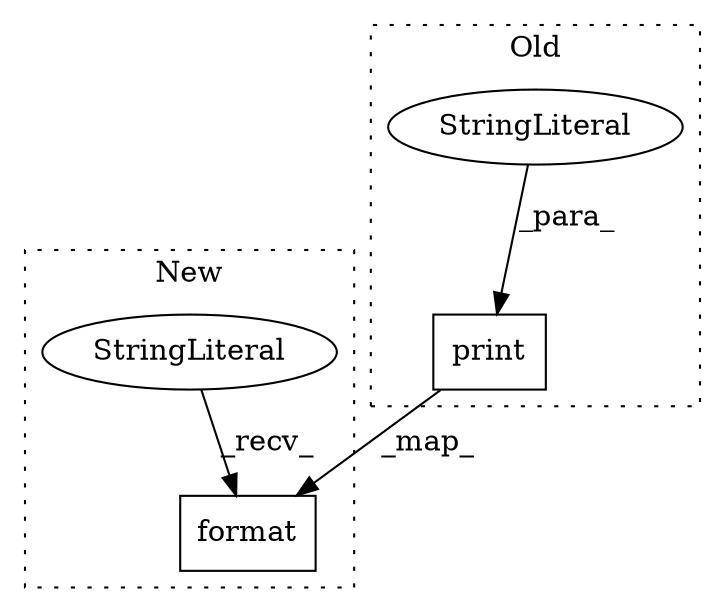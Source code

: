 digraph G {
subgraph cluster0 {
1 [label="print" a="32" s="7485,7573" l="6,1" shape="box"];
4 [label="StringLiteral" a="45" s="7567" l="6" shape="ellipse"];
label = "Old";
style="dotted";
}
subgraph cluster1 {
2 [label="format" a="32" s="7611,7648" l="7,1" shape="box"];
3 [label="StringLiteral" a="45" s="7560" l="50" shape="ellipse"];
label = "New";
style="dotted";
}
1 -> 2 [label="_map_"];
3 -> 2 [label="_recv_"];
4 -> 1 [label="_para_"];
}